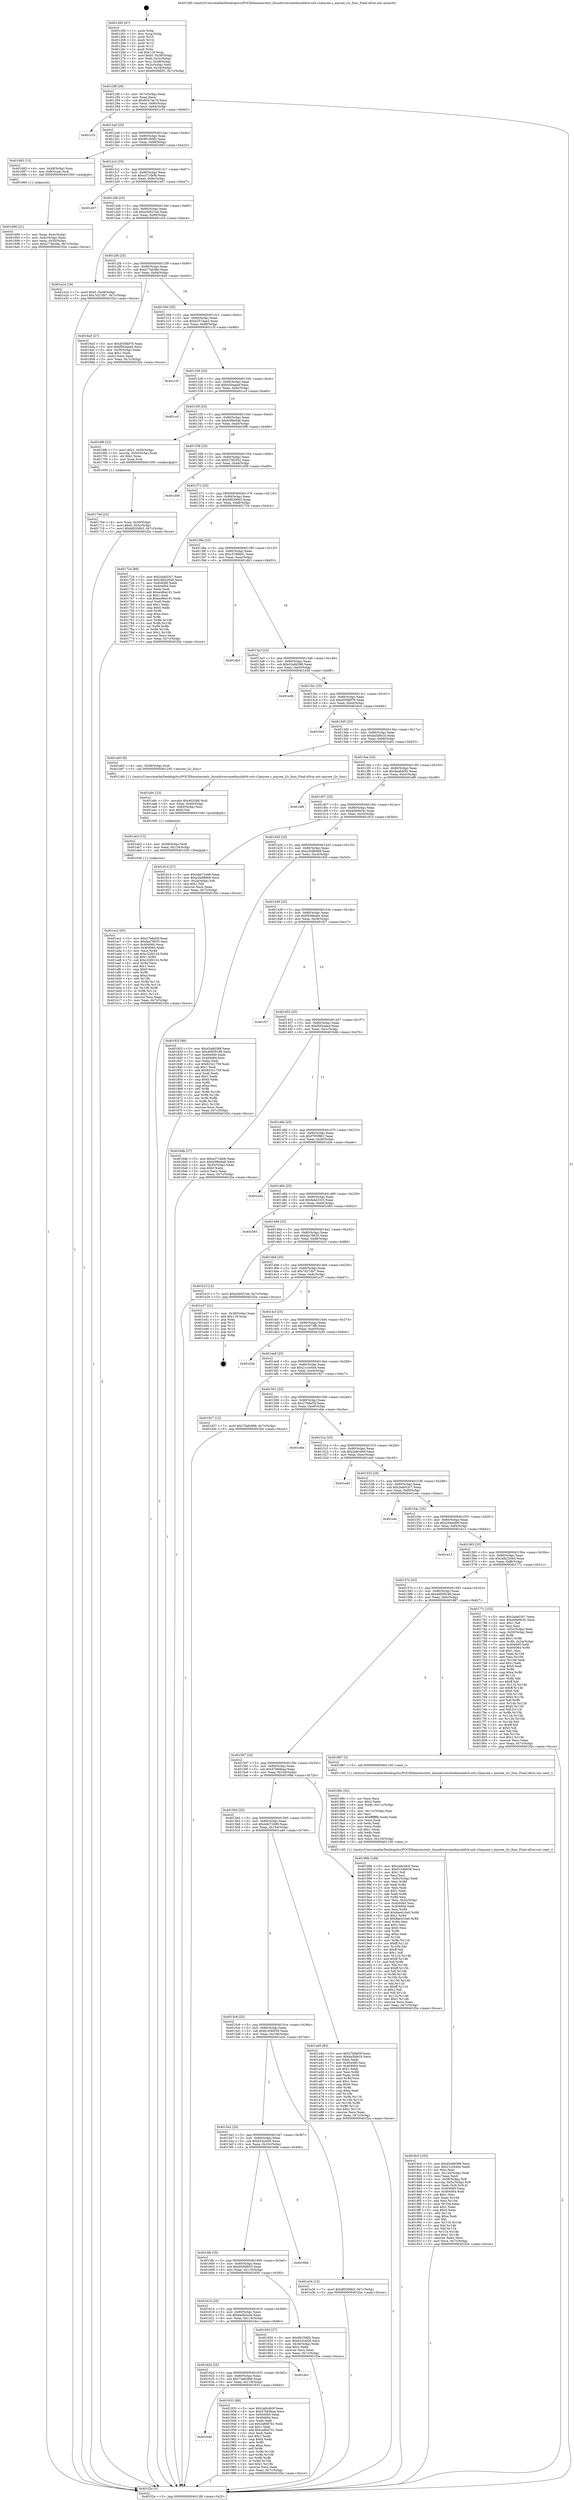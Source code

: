 digraph "0x401260" {
  label = "0x401260 (/mnt/c/Users/mathe/Desktop/tcc/POCII/binaries/extr_linuxdriversmediausbdvb-usb-v2anysee.c_anysee_i2c_func_Final-ollvm.out::main(0))"
  labelloc = "t"
  node[shape=record]

  Entry [label="",width=0.3,height=0.3,shape=circle,fillcolor=black,style=filled]
  "0x40128f" [label="{
     0x40128f [26]\l
     | [instrs]\l
     &nbsp;&nbsp;0x40128f \<+3\>: mov -0x7c(%rbp),%eax\l
     &nbsp;&nbsp;0x401292 \<+2\>: mov %eax,%ecx\l
     &nbsp;&nbsp;0x401294 \<+6\>: sub $0x82b7ae79,%ecx\l
     &nbsp;&nbsp;0x40129a \<+3\>: mov %eax,-0x80(%rbp)\l
     &nbsp;&nbsp;0x40129d \<+6\>: mov %ecx,-0x84(%rbp)\l
     &nbsp;&nbsp;0x4012a3 \<+6\>: je 0000000000401c33 \<main+0x9d3\>\l
  }"]
  "0x401c33" [label="{
     0x401c33\l
  }", style=dashed]
  "0x4012a9" [label="{
     0x4012a9 [25]\l
     | [instrs]\l
     &nbsp;&nbsp;0x4012a9 \<+5\>: jmp 00000000004012ae \<main+0x4e\>\l
     &nbsp;&nbsp;0x4012ae \<+3\>: mov -0x80(%rbp),%eax\l
     &nbsp;&nbsp;0x4012b1 \<+5\>: sub $0x961f46f2,%eax\l
     &nbsp;&nbsp;0x4012b6 \<+6\>: mov %eax,-0x88(%rbp)\l
     &nbsp;&nbsp;0x4012bc \<+6\>: je 0000000000401683 \<main+0x423\>\l
  }"]
  Exit [label="",width=0.3,height=0.3,shape=circle,fillcolor=black,style=filled,peripheries=2]
  "0x401683" [label="{
     0x401683 [13]\l
     | [instrs]\l
     &nbsp;&nbsp;0x401683 \<+4\>: mov -0x48(%rbp),%rax\l
     &nbsp;&nbsp;0x401687 \<+4\>: mov 0x8(%rax),%rdi\l
     &nbsp;&nbsp;0x40168b \<+5\>: call 0000000000401060 \<atoi@plt\>\l
     | [calls]\l
     &nbsp;&nbsp;0x401060 \{1\} (unknown)\l
  }"]
  "0x4012c2" [label="{
     0x4012c2 [25]\l
     | [instrs]\l
     &nbsp;&nbsp;0x4012c2 \<+5\>: jmp 00000000004012c7 \<main+0x67\>\l
     &nbsp;&nbsp;0x4012c7 \<+3\>: mov -0x80(%rbp),%eax\l
     &nbsp;&nbsp;0x4012ca \<+5\>: sub $0xa371fa0b,%eax\l
     &nbsp;&nbsp;0x4012cf \<+6\>: mov %eax,-0x8c(%rbp)\l
     &nbsp;&nbsp;0x4012d5 \<+6\>: je 0000000000401e07 \<main+0xba7\>\l
  }"]
  "0x401ac2" [label="{
     0x401ac2 [93]\l
     | [instrs]\l
     &nbsp;&nbsp;0x401ac2 \<+5\>: mov $0x27b8af3f,%eax\l
     &nbsp;&nbsp;0x401ac7 \<+5\>: mov $0xfaa76635,%esi\l
     &nbsp;&nbsp;0x401acc \<+7\>: mov 0x404060,%ecx\l
     &nbsp;&nbsp;0x401ad3 \<+7\>: mov 0x404064,%edx\l
     &nbsp;&nbsp;0x401ada \<+3\>: mov %ecx,%r8d\l
     &nbsp;&nbsp;0x401add \<+7\>: add $0xc32fd124,%r8d\l
     &nbsp;&nbsp;0x401ae4 \<+4\>: sub $0x1,%r8d\l
     &nbsp;&nbsp;0x401ae8 \<+7\>: sub $0xc32fd124,%r8d\l
     &nbsp;&nbsp;0x401aef \<+4\>: imul %r8d,%ecx\l
     &nbsp;&nbsp;0x401af3 \<+3\>: and $0x1,%ecx\l
     &nbsp;&nbsp;0x401af6 \<+3\>: cmp $0x0,%ecx\l
     &nbsp;&nbsp;0x401af9 \<+4\>: sete %r9b\l
     &nbsp;&nbsp;0x401afd \<+3\>: cmp $0xa,%edx\l
     &nbsp;&nbsp;0x401b00 \<+4\>: setl %r10b\l
     &nbsp;&nbsp;0x401b04 \<+3\>: mov %r9b,%r11b\l
     &nbsp;&nbsp;0x401b07 \<+3\>: and %r10b,%r11b\l
     &nbsp;&nbsp;0x401b0a \<+3\>: xor %r10b,%r9b\l
     &nbsp;&nbsp;0x401b0d \<+3\>: or %r9b,%r11b\l
     &nbsp;&nbsp;0x401b10 \<+4\>: test $0x1,%r11b\l
     &nbsp;&nbsp;0x401b14 \<+3\>: cmovne %esi,%eax\l
     &nbsp;&nbsp;0x401b17 \<+3\>: mov %eax,-0x7c(%rbp)\l
     &nbsp;&nbsp;0x401b1a \<+5\>: jmp 0000000000401f2e \<main+0xcce\>\l
  }"]
  "0x401e07" [label="{
     0x401e07\l
  }", style=dashed]
  "0x4012db" [label="{
     0x4012db [25]\l
     | [instrs]\l
     &nbsp;&nbsp;0x4012db \<+5\>: jmp 00000000004012e0 \<main+0x80\>\l
     &nbsp;&nbsp;0x4012e0 \<+3\>: mov -0x80(%rbp),%eax\l
     &nbsp;&nbsp;0x4012e3 \<+5\>: sub $0xa3b921eb,%eax\l
     &nbsp;&nbsp;0x4012e8 \<+6\>: mov %eax,-0x90(%rbp)\l
     &nbsp;&nbsp;0x4012ee \<+6\>: je 0000000000401e24 \<main+0xbc4\>\l
  }"]
  "0x401ab3" [label="{
     0x401ab3 [15]\l
     | [instrs]\l
     &nbsp;&nbsp;0x401ab3 \<+4\>: mov -0x58(%rbp),%rdi\l
     &nbsp;&nbsp;0x401ab7 \<+6\>: mov %eax,-0x124(%rbp)\l
     &nbsp;&nbsp;0x401abd \<+5\>: call 0000000000401030 \<free@plt\>\l
     | [calls]\l
     &nbsp;&nbsp;0x401030 \{1\} (unknown)\l
  }"]
  "0x401e24" [label="{
     0x401e24 [19]\l
     | [instrs]\l
     &nbsp;&nbsp;0x401e24 \<+7\>: movl $0x0,-0x38(%rbp)\l
     &nbsp;&nbsp;0x401e2b \<+7\>: movl $0x7d27db7,-0x7c(%rbp)\l
     &nbsp;&nbsp;0x401e32 \<+5\>: jmp 0000000000401f2e \<main+0xcce\>\l
  }"]
  "0x4012f4" [label="{
     0x4012f4 [25]\l
     | [instrs]\l
     &nbsp;&nbsp;0x4012f4 \<+5\>: jmp 00000000004012f9 \<main+0x99\>\l
     &nbsp;&nbsp;0x4012f9 \<+3\>: mov -0x80(%rbp),%eax\l
     &nbsp;&nbsp;0x4012fc \<+5\>: sub $0xa77ab3be,%eax\l
     &nbsp;&nbsp;0x401301 \<+6\>: mov %eax,-0x94(%rbp)\l
     &nbsp;&nbsp;0x401307 \<+6\>: je 00000000004016a5 \<main+0x445\>\l
  }"]
  "0x401a9c" [label="{
     0x401a9c [23]\l
     | [instrs]\l
     &nbsp;&nbsp;0x401a9c \<+10\>: movabs $0x4020d6,%rdi\l
     &nbsp;&nbsp;0x401aa6 \<+3\>: mov %eax,-0x60(%rbp)\l
     &nbsp;&nbsp;0x401aa9 \<+3\>: mov -0x60(%rbp),%esi\l
     &nbsp;&nbsp;0x401aac \<+2\>: mov $0x0,%al\l
     &nbsp;&nbsp;0x401aae \<+5\>: call 0000000000401040 \<printf@plt\>\l
     | [calls]\l
     &nbsp;&nbsp;0x401040 \{1\} (unknown)\l
  }"]
  "0x4016a5" [label="{
     0x4016a5 [27]\l
     | [instrs]\l
     &nbsp;&nbsp;0x4016a5 \<+5\>: mov $0xd558bf78,%eax\l
     &nbsp;&nbsp;0x4016aa \<+5\>: mov $0xf562ada4,%ecx\l
     &nbsp;&nbsp;0x4016af \<+3\>: mov -0x30(%rbp),%edx\l
     &nbsp;&nbsp;0x4016b2 \<+3\>: cmp $0x1,%edx\l
     &nbsp;&nbsp;0x4016b5 \<+3\>: cmovl %ecx,%eax\l
     &nbsp;&nbsp;0x4016b8 \<+3\>: mov %eax,-0x7c(%rbp)\l
     &nbsp;&nbsp;0x4016bb \<+5\>: jmp 0000000000401f2e \<main+0xcce\>\l
  }"]
  "0x40130d" [label="{
     0x40130d [25]\l
     | [instrs]\l
     &nbsp;&nbsp;0x40130d \<+5\>: jmp 0000000000401312 \<main+0xb2\>\l
     &nbsp;&nbsp;0x401312 \<+3\>: mov -0x80(%rbp),%eax\l
     &nbsp;&nbsp;0x401315 \<+5\>: sub $0xb2574ae3,%eax\l
     &nbsp;&nbsp;0x40131a \<+6\>: mov %eax,-0x98(%rbp)\l
     &nbsp;&nbsp;0x401320 \<+6\>: je 0000000000401c3f \<main+0x9df\>\l
  }"]
  "0x401646" [label="{
     0x401646\l
  }", style=dashed]
  "0x401c3f" [label="{
     0x401c3f\l
  }", style=dashed]
  "0x401326" [label="{
     0x401326 [25]\l
     | [instrs]\l
     &nbsp;&nbsp;0x401326 \<+5\>: jmp 000000000040132b \<main+0xcb\>\l
     &nbsp;&nbsp;0x40132b \<+3\>: mov -0x80(%rbp),%eax\l
     &nbsp;&nbsp;0x40132e \<+5\>: sub $0xb30eaeef,%eax\l
     &nbsp;&nbsp;0x401333 \<+6\>: mov %eax,-0x9c(%rbp)\l
     &nbsp;&nbsp;0x401339 \<+6\>: je 0000000000401ccf \<main+0xa6f\>\l
  }"]
  "0x401933" [label="{
     0x401933 [88]\l
     | [instrs]\l
     &nbsp;&nbsp;0x401933 \<+5\>: mov $0x2a8c4fc9,%eax\l
     &nbsp;&nbsp;0x401938 \<+5\>: mov $0x47b84baa,%ecx\l
     &nbsp;&nbsp;0x40193d \<+7\>: mov 0x404060,%edx\l
     &nbsp;&nbsp;0x401944 \<+7\>: mov 0x404064,%esi\l
     &nbsp;&nbsp;0x40194b \<+2\>: mov %edx,%edi\l
     &nbsp;&nbsp;0x40194d \<+6\>: sub $0xca80d7e1,%edi\l
     &nbsp;&nbsp;0x401953 \<+3\>: sub $0x1,%edi\l
     &nbsp;&nbsp;0x401956 \<+6\>: add $0xca80d7e1,%edi\l
     &nbsp;&nbsp;0x40195c \<+3\>: imul %edi,%edx\l
     &nbsp;&nbsp;0x40195f \<+3\>: and $0x1,%edx\l
     &nbsp;&nbsp;0x401962 \<+3\>: cmp $0x0,%edx\l
     &nbsp;&nbsp;0x401965 \<+4\>: sete %r8b\l
     &nbsp;&nbsp;0x401969 \<+3\>: cmp $0xa,%esi\l
     &nbsp;&nbsp;0x40196c \<+4\>: setl %r9b\l
     &nbsp;&nbsp;0x401970 \<+3\>: mov %r8b,%r10b\l
     &nbsp;&nbsp;0x401973 \<+3\>: and %r9b,%r10b\l
     &nbsp;&nbsp;0x401976 \<+3\>: xor %r9b,%r8b\l
     &nbsp;&nbsp;0x401979 \<+3\>: or %r8b,%r10b\l
     &nbsp;&nbsp;0x40197c \<+4\>: test $0x1,%r10b\l
     &nbsp;&nbsp;0x401980 \<+3\>: cmovne %ecx,%eax\l
     &nbsp;&nbsp;0x401983 \<+3\>: mov %eax,-0x7c(%rbp)\l
     &nbsp;&nbsp;0x401986 \<+5\>: jmp 0000000000401f2e \<main+0xcce\>\l
  }"]
  "0x401ccf" [label="{
     0x401ccf\l
  }", style=dashed]
  "0x40133f" [label="{
     0x40133f [25]\l
     | [instrs]\l
     &nbsp;&nbsp;0x40133f \<+5\>: jmp 0000000000401344 \<main+0xe4\>\l
     &nbsp;&nbsp;0x401344 \<+3\>: mov -0x80(%rbp),%eax\l
     &nbsp;&nbsp;0x401347 \<+5\>: sub $0xb5f9a9a8,%eax\l
     &nbsp;&nbsp;0x40134c \<+6\>: mov %eax,-0xa0(%rbp)\l
     &nbsp;&nbsp;0x401352 \<+6\>: je 00000000004016f6 \<main+0x496\>\l
  }"]
  "0x40162d" [label="{
     0x40162d [25]\l
     | [instrs]\l
     &nbsp;&nbsp;0x40162d \<+5\>: jmp 0000000000401632 \<main+0x3d2\>\l
     &nbsp;&nbsp;0x401632 \<+3\>: mov -0x80(%rbp),%eax\l
     &nbsp;&nbsp;0x401635 \<+5\>: sub $0x73a6c9b6,%eax\l
     &nbsp;&nbsp;0x40163a \<+6\>: mov %eax,-0x118(%rbp)\l
     &nbsp;&nbsp;0x401640 \<+6\>: je 0000000000401933 \<main+0x6d3\>\l
  }"]
  "0x4016f6" [label="{
     0x4016f6 [23]\l
     | [instrs]\l
     &nbsp;&nbsp;0x4016f6 \<+7\>: movl $0x1,-0x50(%rbp)\l
     &nbsp;&nbsp;0x4016fd \<+4\>: movslq -0x50(%rbp),%rax\l
     &nbsp;&nbsp;0x401701 \<+4\>: shl $0x2,%rax\l
     &nbsp;&nbsp;0x401705 \<+3\>: mov %rax,%rdi\l
     &nbsp;&nbsp;0x401708 \<+5\>: call 0000000000401050 \<malloc@plt\>\l
     | [calls]\l
     &nbsp;&nbsp;0x401050 \{1\} (unknown)\l
  }"]
  "0x401358" [label="{
     0x401358 [25]\l
     | [instrs]\l
     &nbsp;&nbsp;0x401358 \<+5\>: jmp 000000000040135d \<main+0xfd\>\l
     &nbsp;&nbsp;0x40135d \<+3\>: mov -0x80(%rbp),%eax\l
     &nbsp;&nbsp;0x401360 \<+5\>: sub $0xb73f2d52,%eax\l
     &nbsp;&nbsp;0x401365 \<+6\>: mov %eax,-0xa4(%rbp)\l
     &nbsp;&nbsp;0x40136b \<+6\>: je 0000000000401d59 \<main+0xaf9\>\l
  }"]
  "0x401dcc" [label="{
     0x401dcc\l
  }", style=dashed]
  "0x401d59" [label="{
     0x401d59\l
  }", style=dashed]
  "0x401371" [label="{
     0x401371 [25]\l
     | [instrs]\l
     &nbsp;&nbsp;0x401371 \<+5\>: jmp 0000000000401376 \<main+0x116\>\l
     &nbsp;&nbsp;0x401376 \<+3\>: mov -0x80(%rbp),%eax\l
     &nbsp;&nbsp;0x401379 \<+5\>: sub $0xbf0206b3,%eax\l
     &nbsp;&nbsp;0x40137e \<+6\>: mov %eax,-0xa8(%rbp)\l
     &nbsp;&nbsp;0x401384 \<+6\>: je 0000000000401724 \<main+0x4c4\>\l
  }"]
  "0x4018c0" [label="{
     0x4018c0 [103]\l
     | [instrs]\l
     &nbsp;&nbsp;0x4018c0 \<+5\>: mov $0xd3a8d388,%ecx\l
     &nbsp;&nbsp;0x4018c5 \<+5\>: mov $0x21cc44d4,%edx\l
     &nbsp;&nbsp;0x4018ca \<+2\>: xor %esi,%esi\l
     &nbsp;&nbsp;0x4018cc \<+6\>: mov -0x120(%rbp),%edi\l
     &nbsp;&nbsp;0x4018d2 \<+3\>: imul %eax,%edi\l
     &nbsp;&nbsp;0x4018d5 \<+4\>: mov -0x58(%rbp),%r8\l
     &nbsp;&nbsp;0x4018d9 \<+4\>: movslq -0x5c(%rbp),%r9\l
     &nbsp;&nbsp;0x4018dd \<+4\>: mov %edi,(%r8,%r9,4)\l
     &nbsp;&nbsp;0x4018e1 \<+7\>: mov 0x404060,%eax\l
     &nbsp;&nbsp;0x4018e8 \<+7\>: mov 0x404064,%edi\l
     &nbsp;&nbsp;0x4018ef \<+3\>: sub $0x1,%esi\l
     &nbsp;&nbsp;0x4018f2 \<+3\>: mov %eax,%r10d\l
     &nbsp;&nbsp;0x4018f5 \<+3\>: add %esi,%r10d\l
     &nbsp;&nbsp;0x4018f8 \<+4\>: imul %r10d,%eax\l
     &nbsp;&nbsp;0x4018fc \<+3\>: and $0x1,%eax\l
     &nbsp;&nbsp;0x4018ff \<+3\>: cmp $0x0,%eax\l
     &nbsp;&nbsp;0x401902 \<+4\>: sete %r11b\l
     &nbsp;&nbsp;0x401906 \<+3\>: cmp $0xa,%edi\l
     &nbsp;&nbsp;0x401909 \<+3\>: setl %bl\l
     &nbsp;&nbsp;0x40190c \<+3\>: mov %r11b,%r14b\l
     &nbsp;&nbsp;0x40190f \<+3\>: and %bl,%r14b\l
     &nbsp;&nbsp;0x401912 \<+3\>: xor %bl,%r11b\l
     &nbsp;&nbsp;0x401915 \<+3\>: or %r11b,%r14b\l
     &nbsp;&nbsp;0x401918 \<+4\>: test $0x1,%r14b\l
     &nbsp;&nbsp;0x40191c \<+3\>: cmovne %edx,%ecx\l
     &nbsp;&nbsp;0x40191f \<+3\>: mov %ecx,-0x7c(%rbp)\l
     &nbsp;&nbsp;0x401922 \<+5\>: jmp 0000000000401f2e \<main+0xcce\>\l
  }"]
  "0x401724" [label="{
     0x401724 [88]\l
     | [instrs]\l
     &nbsp;&nbsp;0x401724 \<+5\>: mov $0x2ade53c7,%eax\l
     &nbsp;&nbsp;0x401729 \<+5\>: mov $0x2db220d4,%ecx\l
     &nbsp;&nbsp;0x40172e \<+7\>: mov 0x404060,%edx\l
     &nbsp;&nbsp;0x401735 \<+7\>: mov 0x404064,%esi\l
     &nbsp;&nbsp;0x40173c \<+2\>: mov %edx,%edi\l
     &nbsp;&nbsp;0x40173e \<+6\>: add $0xec86e191,%edi\l
     &nbsp;&nbsp;0x401744 \<+3\>: sub $0x1,%edi\l
     &nbsp;&nbsp;0x401747 \<+6\>: sub $0xec86e191,%edi\l
     &nbsp;&nbsp;0x40174d \<+3\>: imul %edi,%edx\l
     &nbsp;&nbsp;0x401750 \<+3\>: and $0x1,%edx\l
     &nbsp;&nbsp;0x401753 \<+3\>: cmp $0x0,%edx\l
     &nbsp;&nbsp;0x401756 \<+4\>: sete %r8b\l
     &nbsp;&nbsp;0x40175a \<+3\>: cmp $0xa,%esi\l
     &nbsp;&nbsp;0x40175d \<+4\>: setl %r9b\l
     &nbsp;&nbsp;0x401761 \<+3\>: mov %r8b,%r10b\l
     &nbsp;&nbsp;0x401764 \<+3\>: and %r9b,%r10b\l
     &nbsp;&nbsp;0x401767 \<+3\>: xor %r9b,%r8b\l
     &nbsp;&nbsp;0x40176a \<+3\>: or %r8b,%r10b\l
     &nbsp;&nbsp;0x40176d \<+4\>: test $0x1,%r10b\l
     &nbsp;&nbsp;0x401771 \<+3\>: cmovne %ecx,%eax\l
     &nbsp;&nbsp;0x401774 \<+3\>: mov %eax,-0x7c(%rbp)\l
     &nbsp;&nbsp;0x401777 \<+5\>: jmp 0000000000401f2e \<main+0xcce\>\l
  }"]
  "0x40138a" [label="{
     0x40138a [25]\l
     | [instrs]\l
     &nbsp;&nbsp;0x40138a \<+5\>: jmp 000000000040138f \<main+0x12f\>\l
     &nbsp;&nbsp;0x40138f \<+3\>: mov -0x80(%rbp),%eax\l
     &nbsp;&nbsp;0x401392 \<+5\>: sub $0xc5189b01,%eax\l
     &nbsp;&nbsp;0x401397 \<+6\>: mov %eax,-0xac(%rbp)\l
     &nbsp;&nbsp;0x40139d \<+6\>: je 0000000000401db3 \<main+0xb53\>\l
  }"]
  "0x40188c" [label="{
     0x40188c [52]\l
     | [instrs]\l
     &nbsp;&nbsp;0x40188c \<+2\>: xor %ecx,%ecx\l
     &nbsp;&nbsp;0x40188e \<+5\>: mov $0x2,%edx\l
     &nbsp;&nbsp;0x401893 \<+6\>: mov %edx,-0x11c(%rbp)\l
     &nbsp;&nbsp;0x401899 \<+1\>: cltd\l
     &nbsp;&nbsp;0x40189a \<+6\>: mov -0x11c(%rbp),%esi\l
     &nbsp;&nbsp;0x4018a0 \<+2\>: idiv %esi\l
     &nbsp;&nbsp;0x4018a2 \<+6\>: imul $0xfffffffe,%edx,%edx\l
     &nbsp;&nbsp;0x4018a8 \<+2\>: mov %ecx,%edi\l
     &nbsp;&nbsp;0x4018aa \<+2\>: sub %edx,%edi\l
     &nbsp;&nbsp;0x4018ac \<+2\>: mov %ecx,%edx\l
     &nbsp;&nbsp;0x4018ae \<+3\>: sub $0x1,%edx\l
     &nbsp;&nbsp;0x4018b1 \<+2\>: add %edx,%edi\l
     &nbsp;&nbsp;0x4018b3 \<+2\>: sub %edi,%ecx\l
     &nbsp;&nbsp;0x4018b5 \<+6\>: mov %ecx,-0x120(%rbp)\l
     &nbsp;&nbsp;0x4018bb \<+5\>: call 0000000000401160 \<next_i\>\l
     | [calls]\l
     &nbsp;&nbsp;0x401160 \{1\} (/mnt/c/Users/mathe/Desktop/tcc/POCII/binaries/extr_linuxdriversmediausbdvb-usb-v2anysee.c_anysee_i2c_func_Final-ollvm.out::next_i)\l
  }"]
  "0x401db3" [label="{
     0x401db3\l
  }", style=dashed]
  "0x4013a3" [label="{
     0x4013a3 [25]\l
     | [instrs]\l
     &nbsp;&nbsp;0x4013a3 \<+5\>: jmp 00000000004013a8 \<main+0x148\>\l
     &nbsp;&nbsp;0x4013a8 \<+3\>: mov -0x80(%rbp),%eax\l
     &nbsp;&nbsp;0x4013ab \<+5\>: sub $0xd3a8d388,%eax\l
     &nbsp;&nbsp;0x4013b0 \<+6\>: mov %eax,-0xb0(%rbp)\l
     &nbsp;&nbsp;0x4013b6 \<+6\>: je 0000000000401e58 \<main+0xbf8\>\l
  }"]
  "0x40170d" [label="{
     0x40170d [23]\l
     | [instrs]\l
     &nbsp;&nbsp;0x40170d \<+4\>: mov %rax,-0x58(%rbp)\l
     &nbsp;&nbsp;0x401711 \<+7\>: movl $0x0,-0x5c(%rbp)\l
     &nbsp;&nbsp;0x401718 \<+7\>: movl $0xbf0206b3,-0x7c(%rbp)\l
     &nbsp;&nbsp;0x40171f \<+5\>: jmp 0000000000401f2e \<main+0xcce\>\l
  }"]
  "0x401e58" [label="{
     0x401e58\l
  }", style=dashed]
  "0x4013bc" [label="{
     0x4013bc [25]\l
     | [instrs]\l
     &nbsp;&nbsp;0x4013bc \<+5\>: jmp 00000000004013c1 \<main+0x161\>\l
     &nbsp;&nbsp;0x4013c1 \<+3\>: mov -0x80(%rbp),%eax\l
     &nbsp;&nbsp;0x4013c4 \<+5\>: sub $0xd558bf78,%eax\l
     &nbsp;&nbsp;0x4013c9 \<+6\>: mov %eax,-0xb4(%rbp)\l
     &nbsp;&nbsp;0x4013cf \<+6\>: je 00000000004016c0 \<main+0x460\>\l
  }"]
  "0x401690" [label="{
     0x401690 [21]\l
     | [instrs]\l
     &nbsp;&nbsp;0x401690 \<+3\>: mov %eax,-0x4c(%rbp)\l
     &nbsp;&nbsp;0x401693 \<+3\>: mov -0x4c(%rbp),%eax\l
     &nbsp;&nbsp;0x401696 \<+3\>: mov %eax,-0x30(%rbp)\l
     &nbsp;&nbsp;0x401699 \<+7\>: movl $0xa77ab3be,-0x7c(%rbp)\l
     &nbsp;&nbsp;0x4016a0 \<+5\>: jmp 0000000000401f2e \<main+0xcce\>\l
  }"]
  "0x4016c0" [label="{
     0x4016c0\l
  }", style=dashed]
  "0x4013d5" [label="{
     0x4013d5 [25]\l
     | [instrs]\l
     &nbsp;&nbsp;0x4013d5 \<+5\>: jmp 00000000004013da \<main+0x17a\>\l
     &nbsp;&nbsp;0x4013da \<+3\>: mov -0x80(%rbp),%eax\l
     &nbsp;&nbsp;0x4013dd \<+5\>: sub $0xda5bfe1b,%eax\l
     &nbsp;&nbsp;0x4013e2 \<+6\>: mov %eax,-0xb8(%rbp)\l
     &nbsp;&nbsp;0x4013e8 \<+6\>: je 0000000000401a93 \<main+0x833\>\l
  }"]
  "0x401260" [label="{
     0x401260 [47]\l
     | [instrs]\l
     &nbsp;&nbsp;0x401260 \<+1\>: push %rbp\l
     &nbsp;&nbsp;0x401261 \<+3\>: mov %rsp,%rbp\l
     &nbsp;&nbsp;0x401264 \<+2\>: push %r15\l
     &nbsp;&nbsp;0x401266 \<+2\>: push %r14\l
     &nbsp;&nbsp;0x401268 \<+2\>: push %r13\l
     &nbsp;&nbsp;0x40126a \<+2\>: push %r12\l
     &nbsp;&nbsp;0x40126c \<+1\>: push %rbx\l
     &nbsp;&nbsp;0x40126d \<+7\>: sub $0x118,%rsp\l
     &nbsp;&nbsp;0x401274 \<+7\>: movl $0x0,-0x38(%rbp)\l
     &nbsp;&nbsp;0x40127b \<+3\>: mov %edi,-0x3c(%rbp)\l
     &nbsp;&nbsp;0x40127e \<+4\>: mov %rsi,-0x48(%rbp)\l
     &nbsp;&nbsp;0x401282 \<+3\>: mov -0x3c(%rbp),%edi\l
     &nbsp;&nbsp;0x401285 \<+3\>: mov %edi,-0x34(%rbp)\l
     &nbsp;&nbsp;0x401288 \<+7\>: movl $0x693fd855,-0x7c(%rbp)\l
  }"]
  "0x401a93" [label="{
     0x401a93 [9]\l
     | [instrs]\l
     &nbsp;&nbsp;0x401a93 \<+4\>: mov -0x58(%rbp),%rdi\l
     &nbsp;&nbsp;0x401a97 \<+5\>: call 0000000000401240 \<anysee_i2c_func\>\l
     | [calls]\l
     &nbsp;&nbsp;0x401240 \{1\} (/mnt/c/Users/mathe/Desktop/tcc/POCII/binaries/extr_linuxdriversmediausbdvb-usb-v2anysee.c_anysee_i2c_func_Final-ollvm.out::anysee_i2c_func)\l
  }"]
  "0x4013ee" [label="{
     0x4013ee [25]\l
     | [instrs]\l
     &nbsp;&nbsp;0x4013ee \<+5\>: jmp 00000000004013f3 \<main+0x193\>\l
     &nbsp;&nbsp;0x4013f3 \<+3\>: mov -0x80(%rbp),%eax\l
     &nbsp;&nbsp;0x4013f6 \<+5\>: sub $0xdaa6d5f2,%eax\l
     &nbsp;&nbsp;0x4013fb \<+6\>: mov %eax,-0xbc(%rbp)\l
     &nbsp;&nbsp;0x401401 \<+6\>: je 0000000000401ef9 \<main+0xc99\>\l
  }"]
  "0x401f2e" [label="{
     0x401f2e [5]\l
     | [instrs]\l
     &nbsp;&nbsp;0x401f2e \<+5\>: jmp 000000000040128f \<main+0x2f\>\l
  }"]
  "0x401ef9" [label="{
     0x401ef9\l
  }", style=dashed]
  "0x401407" [label="{
     0x401407 [25]\l
     | [instrs]\l
     &nbsp;&nbsp;0x401407 \<+5\>: jmp 000000000040140c \<main+0x1ac\>\l
     &nbsp;&nbsp;0x40140c \<+3\>: mov -0x80(%rbp),%eax\l
     &nbsp;&nbsp;0x40140f \<+5\>: sub $0xdd400c5c,%eax\l
     &nbsp;&nbsp;0x401414 \<+6\>: mov %eax,-0xc0(%rbp)\l
     &nbsp;&nbsp;0x40141a \<+6\>: je 0000000000401814 \<main+0x5b4\>\l
  }"]
  "0x401614" [label="{
     0x401614 [25]\l
     | [instrs]\l
     &nbsp;&nbsp;0x401614 \<+5\>: jmp 0000000000401619 \<main+0x3b9\>\l
     &nbsp;&nbsp;0x401619 \<+3\>: mov -0x80(%rbp),%eax\l
     &nbsp;&nbsp;0x40161c \<+5\>: sub $0x6a062a3e,%eax\l
     &nbsp;&nbsp;0x401621 \<+6\>: mov %eax,-0x114(%rbp)\l
     &nbsp;&nbsp;0x401627 \<+6\>: je 0000000000401dcc \<main+0xb6c\>\l
  }"]
  "0x401814" [label="{
     0x401814 [27]\l
     | [instrs]\l
     &nbsp;&nbsp;0x401814 \<+5\>: mov $0x4dd72499,%eax\l
     &nbsp;&nbsp;0x401819 \<+5\>: mov $0xe2b88468,%ecx\l
     &nbsp;&nbsp;0x40181e \<+3\>: mov -0x2a(%rbp),%dl\l
     &nbsp;&nbsp;0x401821 \<+3\>: test $0x1,%dl\l
     &nbsp;&nbsp;0x401824 \<+3\>: cmovne %ecx,%eax\l
     &nbsp;&nbsp;0x401827 \<+3\>: mov %eax,-0x7c(%rbp)\l
     &nbsp;&nbsp;0x40182a \<+5\>: jmp 0000000000401f2e \<main+0xcce\>\l
  }"]
  "0x401420" [label="{
     0x401420 [25]\l
     | [instrs]\l
     &nbsp;&nbsp;0x401420 \<+5\>: jmp 0000000000401425 \<main+0x1c5\>\l
     &nbsp;&nbsp;0x401425 \<+3\>: mov -0x80(%rbp),%eax\l
     &nbsp;&nbsp;0x401428 \<+5\>: sub $0xe2b88468,%eax\l
     &nbsp;&nbsp;0x40142d \<+6\>: mov %eax,-0xc4(%rbp)\l
     &nbsp;&nbsp;0x401433 \<+6\>: je 000000000040182f \<main+0x5cf\>\l
  }"]
  "0x401650" [label="{
     0x401650 [27]\l
     | [instrs]\l
     &nbsp;&nbsp;0x401650 \<+5\>: mov $0x961f46f2,%eax\l
     &nbsp;&nbsp;0x401655 \<+5\>: mov $0x623caf26,%ecx\l
     &nbsp;&nbsp;0x40165a \<+3\>: mov -0x34(%rbp),%edx\l
     &nbsp;&nbsp;0x40165d \<+3\>: cmp $0x2,%edx\l
     &nbsp;&nbsp;0x401660 \<+3\>: cmovne %ecx,%eax\l
     &nbsp;&nbsp;0x401663 \<+3\>: mov %eax,-0x7c(%rbp)\l
     &nbsp;&nbsp;0x401666 \<+5\>: jmp 0000000000401f2e \<main+0xcce\>\l
  }"]
  "0x40182f" [label="{
     0x40182f [88]\l
     | [instrs]\l
     &nbsp;&nbsp;0x40182f \<+5\>: mov $0xd3a8d388,%eax\l
     &nbsp;&nbsp;0x401834 \<+5\>: mov $0x4685918d,%ecx\l
     &nbsp;&nbsp;0x401839 \<+7\>: mov 0x404060,%edx\l
     &nbsp;&nbsp;0x401840 \<+7\>: mov 0x404064,%esi\l
     &nbsp;&nbsp;0x401847 \<+2\>: mov %edx,%edi\l
     &nbsp;&nbsp;0x401849 \<+6\>: sub $0x823c1759,%edi\l
     &nbsp;&nbsp;0x40184f \<+3\>: sub $0x1,%edi\l
     &nbsp;&nbsp;0x401852 \<+6\>: add $0x823c1759,%edi\l
     &nbsp;&nbsp;0x401858 \<+3\>: imul %edi,%edx\l
     &nbsp;&nbsp;0x40185b \<+3\>: and $0x1,%edx\l
     &nbsp;&nbsp;0x40185e \<+3\>: cmp $0x0,%edx\l
     &nbsp;&nbsp;0x401861 \<+4\>: sete %r8b\l
     &nbsp;&nbsp;0x401865 \<+3\>: cmp $0xa,%esi\l
     &nbsp;&nbsp;0x401868 \<+4\>: setl %r9b\l
     &nbsp;&nbsp;0x40186c \<+3\>: mov %r8b,%r10b\l
     &nbsp;&nbsp;0x40186f \<+3\>: and %r9b,%r10b\l
     &nbsp;&nbsp;0x401872 \<+3\>: xor %r9b,%r8b\l
     &nbsp;&nbsp;0x401875 \<+3\>: or %r8b,%r10b\l
     &nbsp;&nbsp;0x401878 \<+4\>: test $0x1,%r10b\l
     &nbsp;&nbsp;0x40187c \<+3\>: cmovne %ecx,%eax\l
     &nbsp;&nbsp;0x40187f \<+3\>: mov %eax,-0x7c(%rbp)\l
     &nbsp;&nbsp;0x401882 \<+5\>: jmp 0000000000401f2e \<main+0xcce\>\l
  }"]
  "0x401439" [label="{
     0x401439 [25]\l
     | [instrs]\l
     &nbsp;&nbsp;0x401439 \<+5\>: jmp 000000000040143e \<main+0x1de\>\l
     &nbsp;&nbsp;0x40143e \<+3\>: mov -0x80(%rbp),%eax\l
     &nbsp;&nbsp;0x401441 \<+5\>: sub $0xf538ea6e,%eax\l
     &nbsp;&nbsp;0x401446 \<+6\>: mov %eax,-0xc8(%rbp)\l
     &nbsp;&nbsp;0x40144c \<+6\>: je 0000000000401f27 \<main+0xcc7\>\l
  }"]
  "0x4015fb" [label="{
     0x4015fb [25]\l
     | [instrs]\l
     &nbsp;&nbsp;0x4015fb \<+5\>: jmp 0000000000401600 \<main+0x3a0\>\l
     &nbsp;&nbsp;0x401600 \<+3\>: mov -0x80(%rbp),%eax\l
     &nbsp;&nbsp;0x401603 \<+5\>: sub $0x693fd855,%eax\l
     &nbsp;&nbsp;0x401608 \<+6\>: mov %eax,-0x110(%rbp)\l
     &nbsp;&nbsp;0x40160e \<+6\>: je 0000000000401650 \<main+0x3f0\>\l
  }"]
  "0x401f27" [label="{
     0x401f27\l
  }", style=dashed]
  "0x401452" [label="{
     0x401452 [25]\l
     | [instrs]\l
     &nbsp;&nbsp;0x401452 \<+5\>: jmp 0000000000401457 \<main+0x1f7\>\l
     &nbsp;&nbsp;0x401457 \<+3\>: mov -0x80(%rbp),%eax\l
     &nbsp;&nbsp;0x40145a \<+5\>: sub $0xf562ada4,%eax\l
     &nbsp;&nbsp;0x40145f \<+6\>: mov %eax,-0xcc(%rbp)\l
     &nbsp;&nbsp;0x401465 \<+6\>: je 00000000004016db \<main+0x47b\>\l
  }"]
  "0x40166b" [label="{
     0x40166b\l
  }", style=dashed]
  "0x4016db" [label="{
     0x4016db [27]\l
     | [instrs]\l
     &nbsp;&nbsp;0x4016db \<+5\>: mov $0xa371fa0b,%eax\l
     &nbsp;&nbsp;0x4016e0 \<+5\>: mov $0xb5f9a9a8,%ecx\l
     &nbsp;&nbsp;0x4016e5 \<+3\>: mov -0x30(%rbp),%edx\l
     &nbsp;&nbsp;0x4016e8 \<+3\>: cmp $0x0,%edx\l
     &nbsp;&nbsp;0x4016eb \<+3\>: cmove %ecx,%eax\l
     &nbsp;&nbsp;0x4016ee \<+3\>: mov %eax,-0x7c(%rbp)\l
     &nbsp;&nbsp;0x4016f1 \<+5\>: jmp 0000000000401f2e \<main+0xcce\>\l
  }"]
  "0x40146b" [label="{
     0x40146b [25]\l
     | [instrs]\l
     &nbsp;&nbsp;0x40146b \<+5\>: jmp 0000000000401470 \<main+0x210\>\l
     &nbsp;&nbsp;0x401470 \<+3\>: mov -0x80(%rbp),%eax\l
     &nbsp;&nbsp;0x401473 \<+5\>: sub $0xf795f961,%eax\l
     &nbsp;&nbsp;0x401478 \<+6\>: mov %eax,-0xd0(%rbp)\l
     &nbsp;&nbsp;0x40147e \<+6\>: je 0000000000401d3e \<main+0xade\>\l
  }"]
  "0x4015e2" [label="{
     0x4015e2 [25]\l
     | [instrs]\l
     &nbsp;&nbsp;0x4015e2 \<+5\>: jmp 00000000004015e7 \<main+0x387\>\l
     &nbsp;&nbsp;0x4015e7 \<+3\>: mov -0x80(%rbp),%eax\l
     &nbsp;&nbsp;0x4015ea \<+5\>: sub $0x623caf26,%eax\l
     &nbsp;&nbsp;0x4015ef \<+6\>: mov %eax,-0x10c(%rbp)\l
     &nbsp;&nbsp;0x4015f5 \<+6\>: je 000000000040166b \<main+0x40b\>\l
  }"]
  "0x401d3e" [label="{
     0x401d3e\l
  }", style=dashed]
  "0x401484" [label="{
     0x401484 [25]\l
     | [instrs]\l
     &nbsp;&nbsp;0x401484 \<+5\>: jmp 0000000000401489 \<main+0x229\>\l
     &nbsp;&nbsp;0x401489 \<+3\>: mov -0x80(%rbp),%eax\l
     &nbsp;&nbsp;0x40148c \<+5\>: sub $0xfa4e3325,%eax\l
     &nbsp;&nbsp;0x401491 \<+6\>: mov %eax,-0xd4(%rbp)\l
     &nbsp;&nbsp;0x401497 \<+6\>: je 0000000000401b83 \<main+0x923\>\l
  }"]
  "0x401a34" [label="{
     0x401a34 [12]\l
     | [instrs]\l
     &nbsp;&nbsp;0x401a34 \<+7\>: movl $0xbf0206b3,-0x7c(%rbp)\l
     &nbsp;&nbsp;0x401a3b \<+5\>: jmp 0000000000401f2e \<main+0xcce\>\l
  }"]
  "0x401b83" [label="{
     0x401b83\l
  }", style=dashed]
  "0x40149d" [label="{
     0x40149d [25]\l
     | [instrs]\l
     &nbsp;&nbsp;0x40149d \<+5\>: jmp 00000000004014a2 \<main+0x242\>\l
     &nbsp;&nbsp;0x4014a2 \<+3\>: mov -0x80(%rbp),%eax\l
     &nbsp;&nbsp;0x4014a5 \<+5\>: sub $0xfaa76635,%eax\l
     &nbsp;&nbsp;0x4014aa \<+6\>: mov %eax,-0xd8(%rbp)\l
     &nbsp;&nbsp;0x4014b0 \<+6\>: je 0000000000401b1f \<main+0x8bf\>\l
  }"]
  "0x4015c9" [label="{
     0x4015c9 [25]\l
     | [instrs]\l
     &nbsp;&nbsp;0x4015c9 \<+5\>: jmp 00000000004015ce \<main+0x36e\>\l
     &nbsp;&nbsp;0x4015ce \<+3\>: mov -0x80(%rbp),%eax\l
     &nbsp;&nbsp;0x4015d1 \<+5\>: sub $0x6104b039,%eax\l
     &nbsp;&nbsp;0x4015d6 \<+6\>: mov %eax,-0x108(%rbp)\l
     &nbsp;&nbsp;0x4015dc \<+6\>: je 0000000000401a34 \<main+0x7d4\>\l
  }"]
  "0x401b1f" [label="{
     0x401b1f [12]\l
     | [instrs]\l
     &nbsp;&nbsp;0x401b1f \<+7\>: movl $0xa3b921eb,-0x7c(%rbp)\l
     &nbsp;&nbsp;0x401b26 \<+5\>: jmp 0000000000401f2e \<main+0xcce\>\l
  }"]
  "0x4014b6" [label="{
     0x4014b6 [25]\l
     | [instrs]\l
     &nbsp;&nbsp;0x4014b6 \<+5\>: jmp 00000000004014bb \<main+0x25b\>\l
     &nbsp;&nbsp;0x4014bb \<+3\>: mov -0x80(%rbp),%eax\l
     &nbsp;&nbsp;0x4014be \<+5\>: sub $0x7d27db7,%eax\l
     &nbsp;&nbsp;0x4014c3 \<+6\>: mov %eax,-0xdc(%rbp)\l
     &nbsp;&nbsp;0x4014c9 \<+6\>: je 0000000000401e37 \<main+0xbd7\>\l
  }"]
  "0x401a40" [label="{
     0x401a40 [83]\l
     | [instrs]\l
     &nbsp;&nbsp;0x401a40 \<+5\>: mov $0x27b8af3f,%eax\l
     &nbsp;&nbsp;0x401a45 \<+5\>: mov $0xda5bfe1b,%ecx\l
     &nbsp;&nbsp;0x401a4a \<+2\>: xor %edx,%edx\l
     &nbsp;&nbsp;0x401a4c \<+7\>: mov 0x404060,%esi\l
     &nbsp;&nbsp;0x401a53 \<+7\>: mov 0x404064,%edi\l
     &nbsp;&nbsp;0x401a5a \<+3\>: sub $0x1,%edx\l
     &nbsp;&nbsp;0x401a5d \<+3\>: mov %esi,%r8d\l
     &nbsp;&nbsp;0x401a60 \<+3\>: add %edx,%r8d\l
     &nbsp;&nbsp;0x401a63 \<+4\>: imul %r8d,%esi\l
     &nbsp;&nbsp;0x401a67 \<+3\>: and $0x1,%esi\l
     &nbsp;&nbsp;0x401a6a \<+3\>: cmp $0x0,%esi\l
     &nbsp;&nbsp;0x401a6d \<+4\>: sete %r9b\l
     &nbsp;&nbsp;0x401a71 \<+3\>: cmp $0xa,%edi\l
     &nbsp;&nbsp;0x401a74 \<+4\>: setl %r10b\l
     &nbsp;&nbsp;0x401a78 \<+3\>: mov %r9b,%r11b\l
     &nbsp;&nbsp;0x401a7b \<+3\>: and %r10b,%r11b\l
     &nbsp;&nbsp;0x401a7e \<+3\>: xor %r10b,%r9b\l
     &nbsp;&nbsp;0x401a81 \<+3\>: or %r9b,%r11b\l
     &nbsp;&nbsp;0x401a84 \<+4\>: test $0x1,%r11b\l
     &nbsp;&nbsp;0x401a88 \<+3\>: cmovne %ecx,%eax\l
     &nbsp;&nbsp;0x401a8b \<+3\>: mov %eax,-0x7c(%rbp)\l
     &nbsp;&nbsp;0x401a8e \<+5\>: jmp 0000000000401f2e \<main+0xcce\>\l
  }"]
  "0x401e37" [label="{
     0x401e37 [21]\l
     | [instrs]\l
     &nbsp;&nbsp;0x401e37 \<+3\>: mov -0x38(%rbp),%eax\l
     &nbsp;&nbsp;0x401e3a \<+7\>: add $0x118,%rsp\l
     &nbsp;&nbsp;0x401e41 \<+1\>: pop %rbx\l
     &nbsp;&nbsp;0x401e42 \<+2\>: pop %r12\l
     &nbsp;&nbsp;0x401e44 \<+2\>: pop %r13\l
     &nbsp;&nbsp;0x401e46 \<+2\>: pop %r14\l
     &nbsp;&nbsp;0x401e48 \<+2\>: pop %r15\l
     &nbsp;&nbsp;0x401e4a \<+1\>: pop %rbp\l
     &nbsp;&nbsp;0x401e4b \<+1\>: ret\l
  }"]
  "0x4014cf" [label="{
     0x4014cf [25]\l
     | [instrs]\l
     &nbsp;&nbsp;0x4014cf \<+5\>: jmp 00000000004014d4 \<main+0x274\>\l
     &nbsp;&nbsp;0x4014d4 \<+3\>: mov -0x80(%rbp),%eax\l
     &nbsp;&nbsp;0x4014d7 \<+5\>: sub $0x1bc073fb,%eax\l
     &nbsp;&nbsp;0x4014dc \<+6\>: mov %eax,-0xe0(%rbp)\l
     &nbsp;&nbsp;0x4014e2 \<+6\>: je 0000000000401b2b \<main+0x8cb\>\l
  }"]
  "0x4015b0" [label="{
     0x4015b0 [25]\l
     | [instrs]\l
     &nbsp;&nbsp;0x4015b0 \<+5\>: jmp 00000000004015b5 \<main+0x355\>\l
     &nbsp;&nbsp;0x4015b5 \<+3\>: mov -0x80(%rbp),%eax\l
     &nbsp;&nbsp;0x4015b8 \<+5\>: sub $0x4dd72499,%eax\l
     &nbsp;&nbsp;0x4015bd \<+6\>: mov %eax,-0x104(%rbp)\l
     &nbsp;&nbsp;0x4015c3 \<+6\>: je 0000000000401a40 \<main+0x7e0\>\l
  }"]
  "0x401b2b" [label="{
     0x401b2b\l
  }", style=dashed]
  "0x4014e8" [label="{
     0x4014e8 [25]\l
     | [instrs]\l
     &nbsp;&nbsp;0x4014e8 \<+5\>: jmp 00000000004014ed \<main+0x28d\>\l
     &nbsp;&nbsp;0x4014ed \<+3\>: mov -0x80(%rbp),%eax\l
     &nbsp;&nbsp;0x4014f0 \<+5\>: sub $0x21cc44d4,%eax\l
     &nbsp;&nbsp;0x4014f5 \<+6\>: mov %eax,-0xe4(%rbp)\l
     &nbsp;&nbsp;0x4014fb \<+6\>: je 0000000000401927 \<main+0x6c7\>\l
  }"]
  "0x40198b" [label="{
     0x40198b [169]\l
     | [instrs]\l
     &nbsp;&nbsp;0x40198b \<+5\>: mov $0x2a8c4fc9,%eax\l
     &nbsp;&nbsp;0x401990 \<+5\>: mov $0x6104b039,%ecx\l
     &nbsp;&nbsp;0x401995 \<+2\>: mov $0x1,%dl\l
     &nbsp;&nbsp;0x401997 \<+2\>: xor %esi,%esi\l
     &nbsp;&nbsp;0x401999 \<+3\>: mov -0x5c(%rbp),%edi\l
     &nbsp;&nbsp;0x40199c \<+3\>: mov %esi,%r8d\l
     &nbsp;&nbsp;0x40199f \<+3\>: sub %edi,%r8d\l
     &nbsp;&nbsp;0x4019a2 \<+2\>: mov %esi,%edi\l
     &nbsp;&nbsp;0x4019a4 \<+3\>: sub $0x1,%edi\l
     &nbsp;&nbsp;0x4019a7 \<+3\>: add %edi,%r8d\l
     &nbsp;&nbsp;0x4019aa \<+3\>: sub %r8d,%esi\l
     &nbsp;&nbsp;0x4019ad \<+3\>: mov %esi,-0x5c(%rbp)\l
     &nbsp;&nbsp;0x4019b0 \<+7\>: mov 0x404060,%esi\l
     &nbsp;&nbsp;0x4019b7 \<+7\>: mov 0x404064,%edi\l
     &nbsp;&nbsp;0x4019be \<+3\>: mov %esi,%r8d\l
     &nbsp;&nbsp;0x4019c1 \<+7\>: add $0x8ae410a0,%r8d\l
     &nbsp;&nbsp;0x4019c8 \<+4\>: sub $0x1,%r8d\l
     &nbsp;&nbsp;0x4019cc \<+7\>: sub $0x8ae410a0,%r8d\l
     &nbsp;&nbsp;0x4019d3 \<+4\>: imul %r8d,%esi\l
     &nbsp;&nbsp;0x4019d7 \<+3\>: and $0x1,%esi\l
     &nbsp;&nbsp;0x4019da \<+3\>: cmp $0x0,%esi\l
     &nbsp;&nbsp;0x4019dd \<+4\>: sete %r9b\l
     &nbsp;&nbsp;0x4019e1 \<+3\>: cmp $0xa,%edi\l
     &nbsp;&nbsp;0x4019e4 \<+4\>: setl %r10b\l
     &nbsp;&nbsp;0x4019e8 \<+3\>: mov %r9b,%r11b\l
     &nbsp;&nbsp;0x4019eb \<+4\>: xor $0xff,%r11b\l
     &nbsp;&nbsp;0x4019ef \<+3\>: mov %r10b,%bl\l
     &nbsp;&nbsp;0x4019f2 \<+3\>: xor $0xff,%bl\l
     &nbsp;&nbsp;0x4019f5 \<+3\>: xor $0x1,%dl\l
     &nbsp;&nbsp;0x4019f8 \<+3\>: mov %r11b,%r14b\l
     &nbsp;&nbsp;0x4019fb \<+4\>: and $0xff,%r14b\l
     &nbsp;&nbsp;0x4019ff \<+3\>: and %dl,%r9b\l
     &nbsp;&nbsp;0x401a02 \<+3\>: mov %bl,%r15b\l
     &nbsp;&nbsp;0x401a05 \<+4\>: and $0xff,%r15b\l
     &nbsp;&nbsp;0x401a09 \<+3\>: and %dl,%r10b\l
     &nbsp;&nbsp;0x401a0c \<+3\>: or %r9b,%r14b\l
     &nbsp;&nbsp;0x401a0f \<+3\>: or %r10b,%r15b\l
     &nbsp;&nbsp;0x401a12 \<+3\>: xor %r15b,%r14b\l
     &nbsp;&nbsp;0x401a15 \<+3\>: or %bl,%r11b\l
     &nbsp;&nbsp;0x401a18 \<+4\>: xor $0xff,%r11b\l
     &nbsp;&nbsp;0x401a1c \<+3\>: or $0x1,%dl\l
     &nbsp;&nbsp;0x401a1f \<+3\>: and %dl,%r11b\l
     &nbsp;&nbsp;0x401a22 \<+3\>: or %r11b,%r14b\l
     &nbsp;&nbsp;0x401a25 \<+4\>: test $0x1,%r14b\l
     &nbsp;&nbsp;0x401a29 \<+3\>: cmovne %ecx,%eax\l
     &nbsp;&nbsp;0x401a2c \<+3\>: mov %eax,-0x7c(%rbp)\l
     &nbsp;&nbsp;0x401a2f \<+5\>: jmp 0000000000401f2e \<main+0xcce\>\l
  }"]
  "0x401927" [label="{
     0x401927 [12]\l
     | [instrs]\l
     &nbsp;&nbsp;0x401927 \<+7\>: movl $0x73a6c9b6,-0x7c(%rbp)\l
     &nbsp;&nbsp;0x40192e \<+5\>: jmp 0000000000401f2e \<main+0xcce\>\l
  }"]
  "0x401501" [label="{
     0x401501 [25]\l
     | [instrs]\l
     &nbsp;&nbsp;0x401501 \<+5\>: jmp 0000000000401506 \<main+0x2a6\>\l
     &nbsp;&nbsp;0x401506 \<+3\>: mov -0x80(%rbp),%eax\l
     &nbsp;&nbsp;0x401509 \<+5\>: sub $0x27b8af3f,%eax\l
     &nbsp;&nbsp;0x40150e \<+6\>: mov %eax,-0xe8(%rbp)\l
     &nbsp;&nbsp;0x401514 \<+6\>: je 0000000000401ebe \<main+0xc5e\>\l
  }"]
  "0x401597" [label="{
     0x401597 [25]\l
     | [instrs]\l
     &nbsp;&nbsp;0x401597 \<+5\>: jmp 000000000040159c \<main+0x33c\>\l
     &nbsp;&nbsp;0x40159c \<+3\>: mov -0x80(%rbp),%eax\l
     &nbsp;&nbsp;0x40159f \<+5\>: sub $0x47b84baa,%eax\l
     &nbsp;&nbsp;0x4015a4 \<+6\>: mov %eax,-0x100(%rbp)\l
     &nbsp;&nbsp;0x4015aa \<+6\>: je 000000000040198b \<main+0x72b\>\l
  }"]
  "0x401ebe" [label="{
     0x401ebe\l
  }", style=dashed]
  "0x40151a" [label="{
     0x40151a [25]\l
     | [instrs]\l
     &nbsp;&nbsp;0x40151a \<+5\>: jmp 000000000040151f \<main+0x2bf\>\l
     &nbsp;&nbsp;0x40151f \<+3\>: mov -0x80(%rbp),%eax\l
     &nbsp;&nbsp;0x401522 \<+5\>: sub $0x2a8c4fc9,%eax\l
     &nbsp;&nbsp;0x401527 \<+6\>: mov %eax,-0xec(%rbp)\l
     &nbsp;&nbsp;0x40152d \<+6\>: je 0000000000401ea5 \<main+0xc45\>\l
  }"]
  "0x401887" [label="{
     0x401887 [5]\l
     | [instrs]\l
     &nbsp;&nbsp;0x401887 \<+5\>: call 0000000000401160 \<next_i\>\l
     | [calls]\l
     &nbsp;&nbsp;0x401160 \{1\} (/mnt/c/Users/mathe/Desktop/tcc/POCII/binaries/extr_linuxdriversmediausbdvb-usb-v2anysee.c_anysee_i2c_func_Final-ollvm.out::next_i)\l
  }"]
  "0x401ea5" [label="{
     0x401ea5\l
  }", style=dashed]
  "0x401533" [label="{
     0x401533 [25]\l
     | [instrs]\l
     &nbsp;&nbsp;0x401533 \<+5\>: jmp 0000000000401538 \<main+0x2d8\>\l
     &nbsp;&nbsp;0x401538 \<+3\>: mov -0x80(%rbp),%eax\l
     &nbsp;&nbsp;0x40153b \<+5\>: sub $0x2ade53c7,%eax\l
     &nbsp;&nbsp;0x401540 \<+6\>: mov %eax,-0xf0(%rbp)\l
     &nbsp;&nbsp;0x401546 \<+6\>: je 0000000000401e4c \<main+0xbec\>\l
  }"]
  "0x40157e" [label="{
     0x40157e [25]\l
     | [instrs]\l
     &nbsp;&nbsp;0x40157e \<+5\>: jmp 0000000000401583 \<main+0x323\>\l
     &nbsp;&nbsp;0x401583 \<+3\>: mov -0x80(%rbp),%eax\l
     &nbsp;&nbsp;0x401586 \<+5\>: sub $0x4685918d,%eax\l
     &nbsp;&nbsp;0x40158b \<+6\>: mov %eax,-0xfc(%rbp)\l
     &nbsp;&nbsp;0x401591 \<+6\>: je 0000000000401887 \<main+0x627\>\l
  }"]
  "0x401e4c" [label="{
     0x401e4c\l
  }", style=dashed]
  "0x40154c" [label="{
     0x40154c [25]\l
     | [instrs]\l
     &nbsp;&nbsp;0x40154c \<+5\>: jmp 0000000000401551 \<main+0x2f1\>\l
     &nbsp;&nbsp;0x401551 \<+3\>: mov -0x80(%rbp),%eax\l
     &nbsp;&nbsp;0x401554 \<+5\>: sub $0x2d4eed9f,%eax\l
     &nbsp;&nbsp;0x401559 \<+6\>: mov %eax,-0xf4(%rbp)\l
     &nbsp;&nbsp;0x40155f \<+6\>: je 0000000000401e13 \<main+0xbb3\>\l
  }"]
  "0x40177c" [label="{
     0x40177c [152]\l
     | [instrs]\l
     &nbsp;&nbsp;0x40177c \<+5\>: mov $0x2ade53c7,%eax\l
     &nbsp;&nbsp;0x401781 \<+5\>: mov $0xdd400c5c,%ecx\l
     &nbsp;&nbsp;0x401786 \<+2\>: mov $0x1,%dl\l
     &nbsp;&nbsp;0x401788 \<+2\>: xor %esi,%esi\l
     &nbsp;&nbsp;0x40178a \<+3\>: mov -0x5c(%rbp),%edi\l
     &nbsp;&nbsp;0x40178d \<+3\>: cmp -0x50(%rbp),%edi\l
     &nbsp;&nbsp;0x401790 \<+4\>: setl %r8b\l
     &nbsp;&nbsp;0x401794 \<+4\>: and $0x1,%r8b\l
     &nbsp;&nbsp;0x401798 \<+4\>: mov %r8b,-0x2a(%rbp)\l
     &nbsp;&nbsp;0x40179c \<+7\>: mov 0x404060,%edi\l
     &nbsp;&nbsp;0x4017a3 \<+8\>: mov 0x404064,%r9d\l
     &nbsp;&nbsp;0x4017ab \<+3\>: sub $0x1,%esi\l
     &nbsp;&nbsp;0x4017ae \<+3\>: mov %edi,%r10d\l
     &nbsp;&nbsp;0x4017b1 \<+3\>: add %esi,%r10d\l
     &nbsp;&nbsp;0x4017b4 \<+4\>: imul %r10d,%edi\l
     &nbsp;&nbsp;0x4017b8 \<+3\>: and $0x1,%edi\l
     &nbsp;&nbsp;0x4017bb \<+3\>: cmp $0x0,%edi\l
     &nbsp;&nbsp;0x4017be \<+4\>: sete %r8b\l
     &nbsp;&nbsp;0x4017c2 \<+4\>: cmp $0xa,%r9d\l
     &nbsp;&nbsp;0x4017c6 \<+4\>: setl %r11b\l
     &nbsp;&nbsp;0x4017ca \<+3\>: mov %r8b,%bl\l
     &nbsp;&nbsp;0x4017cd \<+3\>: xor $0xff,%bl\l
     &nbsp;&nbsp;0x4017d0 \<+3\>: mov %r11b,%r14b\l
     &nbsp;&nbsp;0x4017d3 \<+4\>: xor $0xff,%r14b\l
     &nbsp;&nbsp;0x4017d7 \<+3\>: xor $0x0,%dl\l
     &nbsp;&nbsp;0x4017da \<+3\>: mov %bl,%r15b\l
     &nbsp;&nbsp;0x4017dd \<+4\>: and $0x0,%r15b\l
     &nbsp;&nbsp;0x4017e1 \<+3\>: and %dl,%r8b\l
     &nbsp;&nbsp;0x4017e4 \<+3\>: mov %r14b,%r12b\l
     &nbsp;&nbsp;0x4017e7 \<+4\>: and $0x0,%r12b\l
     &nbsp;&nbsp;0x4017eb \<+3\>: and %dl,%r11b\l
     &nbsp;&nbsp;0x4017ee \<+3\>: or %r8b,%r15b\l
     &nbsp;&nbsp;0x4017f1 \<+3\>: or %r11b,%r12b\l
     &nbsp;&nbsp;0x4017f4 \<+3\>: xor %r12b,%r15b\l
     &nbsp;&nbsp;0x4017f7 \<+3\>: or %r14b,%bl\l
     &nbsp;&nbsp;0x4017fa \<+3\>: xor $0xff,%bl\l
     &nbsp;&nbsp;0x4017fd \<+3\>: or $0x0,%dl\l
     &nbsp;&nbsp;0x401800 \<+2\>: and %dl,%bl\l
     &nbsp;&nbsp;0x401802 \<+3\>: or %bl,%r15b\l
     &nbsp;&nbsp;0x401805 \<+4\>: test $0x1,%r15b\l
     &nbsp;&nbsp;0x401809 \<+3\>: cmovne %ecx,%eax\l
     &nbsp;&nbsp;0x40180c \<+3\>: mov %eax,-0x7c(%rbp)\l
     &nbsp;&nbsp;0x40180f \<+5\>: jmp 0000000000401f2e \<main+0xcce\>\l
  }"]
  "0x401e13" [label="{
     0x401e13\l
  }", style=dashed]
  "0x401565" [label="{
     0x401565 [25]\l
     | [instrs]\l
     &nbsp;&nbsp;0x401565 \<+5\>: jmp 000000000040156a \<main+0x30a\>\l
     &nbsp;&nbsp;0x40156a \<+3\>: mov -0x80(%rbp),%eax\l
     &nbsp;&nbsp;0x40156d \<+5\>: sub $0x2db220d4,%eax\l
     &nbsp;&nbsp;0x401572 \<+6\>: mov %eax,-0xf8(%rbp)\l
     &nbsp;&nbsp;0x401578 \<+6\>: je 000000000040177c \<main+0x51c\>\l
  }"]
  Entry -> "0x401260" [label=" 1"]
  "0x40128f" -> "0x401c33" [label=" 0"]
  "0x40128f" -> "0x4012a9" [label=" 22"]
  "0x401e37" -> Exit [label=" 1"]
  "0x4012a9" -> "0x401683" [label=" 1"]
  "0x4012a9" -> "0x4012c2" [label=" 21"]
  "0x401e24" -> "0x401f2e" [label=" 1"]
  "0x4012c2" -> "0x401e07" [label=" 0"]
  "0x4012c2" -> "0x4012db" [label=" 21"]
  "0x401b1f" -> "0x401f2e" [label=" 1"]
  "0x4012db" -> "0x401e24" [label=" 1"]
  "0x4012db" -> "0x4012f4" [label=" 20"]
  "0x401ac2" -> "0x401f2e" [label=" 1"]
  "0x4012f4" -> "0x4016a5" [label=" 1"]
  "0x4012f4" -> "0x40130d" [label=" 19"]
  "0x401ab3" -> "0x401ac2" [label=" 1"]
  "0x40130d" -> "0x401c3f" [label=" 0"]
  "0x40130d" -> "0x401326" [label=" 19"]
  "0x401a9c" -> "0x401ab3" [label=" 1"]
  "0x401326" -> "0x401ccf" [label=" 0"]
  "0x401326" -> "0x40133f" [label=" 19"]
  "0x401a93" -> "0x401a9c" [label=" 1"]
  "0x40133f" -> "0x4016f6" [label=" 1"]
  "0x40133f" -> "0x401358" [label=" 18"]
  "0x401a34" -> "0x401f2e" [label=" 1"]
  "0x401358" -> "0x401d59" [label=" 0"]
  "0x401358" -> "0x401371" [label=" 18"]
  "0x40198b" -> "0x401f2e" [label=" 1"]
  "0x401371" -> "0x401724" [label=" 2"]
  "0x401371" -> "0x40138a" [label=" 16"]
  "0x40162d" -> "0x401646" [label=" 0"]
  "0x40138a" -> "0x401db3" [label=" 0"]
  "0x40138a" -> "0x4013a3" [label=" 16"]
  "0x40162d" -> "0x401933" [label=" 1"]
  "0x4013a3" -> "0x401e58" [label=" 0"]
  "0x4013a3" -> "0x4013bc" [label=" 16"]
  "0x401a40" -> "0x401f2e" [label=" 1"]
  "0x4013bc" -> "0x4016c0" [label=" 0"]
  "0x4013bc" -> "0x4013d5" [label=" 16"]
  "0x401614" -> "0x40162d" [label=" 1"]
  "0x4013d5" -> "0x401a93" [label=" 1"]
  "0x4013d5" -> "0x4013ee" [label=" 15"]
  "0x401614" -> "0x401dcc" [label=" 0"]
  "0x4013ee" -> "0x401ef9" [label=" 0"]
  "0x4013ee" -> "0x401407" [label=" 15"]
  "0x401933" -> "0x401f2e" [label=" 1"]
  "0x401407" -> "0x401814" [label=" 2"]
  "0x401407" -> "0x401420" [label=" 13"]
  "0x401927" -> "0x401f2e" [label=" 1"]
  "0x401420" -> "0x40182f" [label=" 1"]
  "0x401420" -> "0x401439" [label=" 12"]
  "0x4018c0" -> "0x401f2e" [label=" 1"]
  "0x401439" -> "0x401f27" [label=" 0"]
  "0x401439" -> "0x401452" [label=" 12"]
  "0x401887" -> "0x40188c" [label=" 1"]
  "0x401452" -> "0x4016db" [label=" 1"]
  "0x401452" -> "0x40146b" [label=" 11"]
  "0x40182f" -> "0x401f2e" [label=" 1"]
  "0x40146b" -> "0x401d3e" [label=" 0"]
  "0x40146b" -> "0x401484" [label=" 11"]
  "0x40177c" -> "0x401f2e" [label=" 2"]
  "0x401484" -> "0x401b83" [label=" 0"]
  "0x401484" -> "0x40149d" [label=" 11"]
  "0x401724" -> "0x401f2e" [label=" 2"]
  "0x40149d" -> "0x401b1f" [label=" 1"]
  "0x40149d" -> "0x4014b6" [label=" 10"]
  "0x4016f6" -> "0x40170d" [label=" 1"]
  "0x4014b6" -> "0x401e37" [label=" 1"]
  "0x4014b6" -> "0x4014cf" [label=" 9"]
  "0x4016db" -> "0x401f2e" [label=" 1"]
  "0x4014cf" -> "0x401b2b" [label=" 0"]
  "0x4014cf" -> "0x4014e8" [label=" 9"]
  "0x401690" -> "0x401f2e" [label=" 1"]
  "0x4014e8" -> "0x401927" [label=" 1"]
  "0x4014e8" -> "0x401501" [label=" 8"]
  "0x401683" -> "0x401690" [label=" 1"]
  "0x401501" -> "0x401ebe" [label=" 0"]
  "0x401501" -> "0x40151a" [label=" 8"]
  "0x401260" -> "0x40128f" [label=" 1"]
  "0x40151a" -> "0x401ea5" [label=" 0"]
  "0x40151a" -> "0x401533" [label=" 8"]
  "0x401650" -> "0x401f2e" [label=" 1"]
  "0x401533" -> "0x401e4c" [label=" 0"]
  "0x401533" -> "0x40154c" [label=" 8"]
  "0x4015fb" -> "0x401650" [label=" 1"]
  "0x40154c" -> "0x401e13" [label=" 0"]
  "0x40154c" -> "0x401565" [label=" 8"]
  "0x40188c" -> "0x4018c0" [label=" 1"]
  "0x401565" -> "0x40177c" [label=" 2"]
  "0x401565" -> "0x40157e" [label=" 6"]
  "0x4015fb" -> "0x401614" [label=" 1"]
  "0x40157e" -> "0x401887" [label=" 1"]
  "0x40157e" -> "0x401597" [label=" 5"]
  "0x401f2e" -> "0x40128f" [label=" 21"]
  "0x401597" -> "0x40198b" [label=" 1"]
  "0x401597" -> "0x4015b0" [label=" 4"]
  "0x4016a5" -> "0x401f2e" [label=" 1"]
  "0x4015b0" -> "0x401a40" [label=" 1"]
  "0x4015b0" -> "0x4015c9" [label=" 3"]
  "0x40170d" -> "0x401f2e" [label=" 1"]
  "0x4015c9" -> "0x401a34" [label=" 1"]
  "0x4015c9" -> "0x4015e2" [label=" 2"]
  "0x401814" -> "0x401f2e" [label=" 2"]
  "0x4015e2" -> "0x40166b" [label=" 0"]
  "0x4015e2" -> "0x4015fb" [label=" 2"]
}
